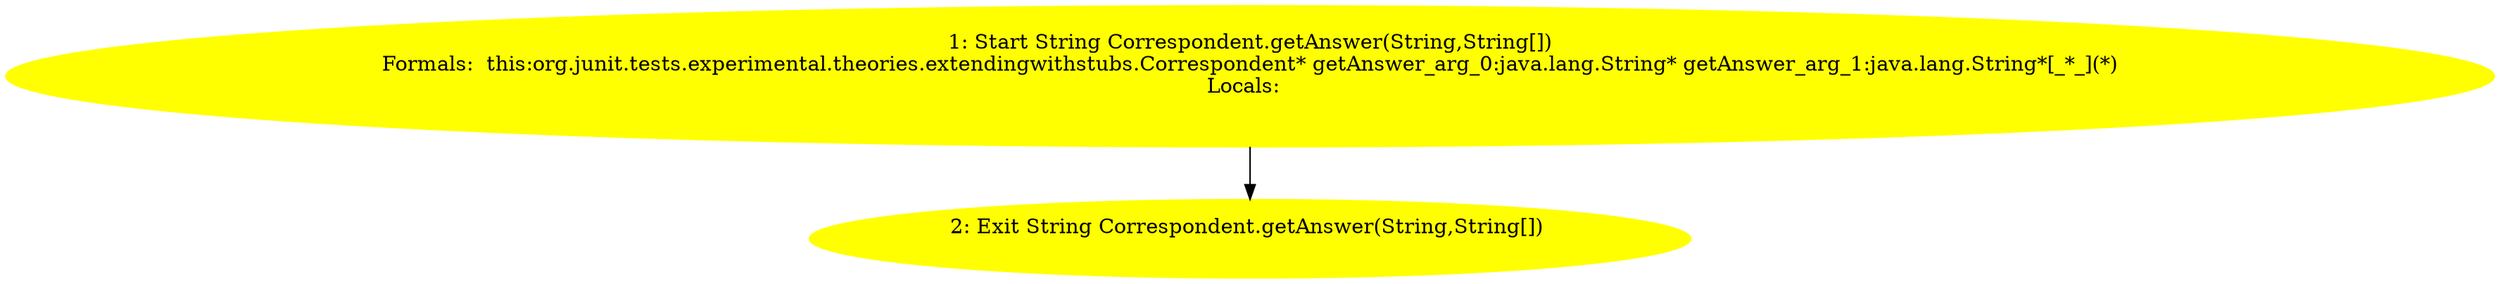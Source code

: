 /* @generated */
digraph cfg {
"org.junit.tests.experimental.theories.extendingwithstubs.Correspondent.getAnswer(java.lang.String,ja.0d70a5be9d0f49c0196a233ba17876f0_1" [label="1: Start String Correspondent.getAnswer(String,String[])\nFormals:  this:org.junit.tests.experimental.theories.extendingwithstubs.Correspondent* getAnswer_arg_0:java.lang.String* getAnswer_arg_1:java.lang.String*[_*_](*)\nLocals:  \n  " color=yellow style=filled]
	

	 "org.junit.tests.experimental.theories.extendingwithstubs.Correspondent.getAnswer(java.lang.String,ja.0d70a5be9d0f49c0196a233ba17876f0_1" -> "org.junit.tests.experimental.theories.extendingwithstubs.Correspondent.getAnswer(java.lang.String,ja.0d70a5be9d0f49c0196a233ba17876f0_2" ;
"org.junit.tests.experimental.theories.extendingwithstubs.Correspondent.getAnswer(java.lang.String,ja.0d70a5be9d0f49c0196a233ba17876f0_2" [label="2: Exit String Correspondent.getAnswer(String,String[]) \n  " color=yellow style=filled]
	

}
